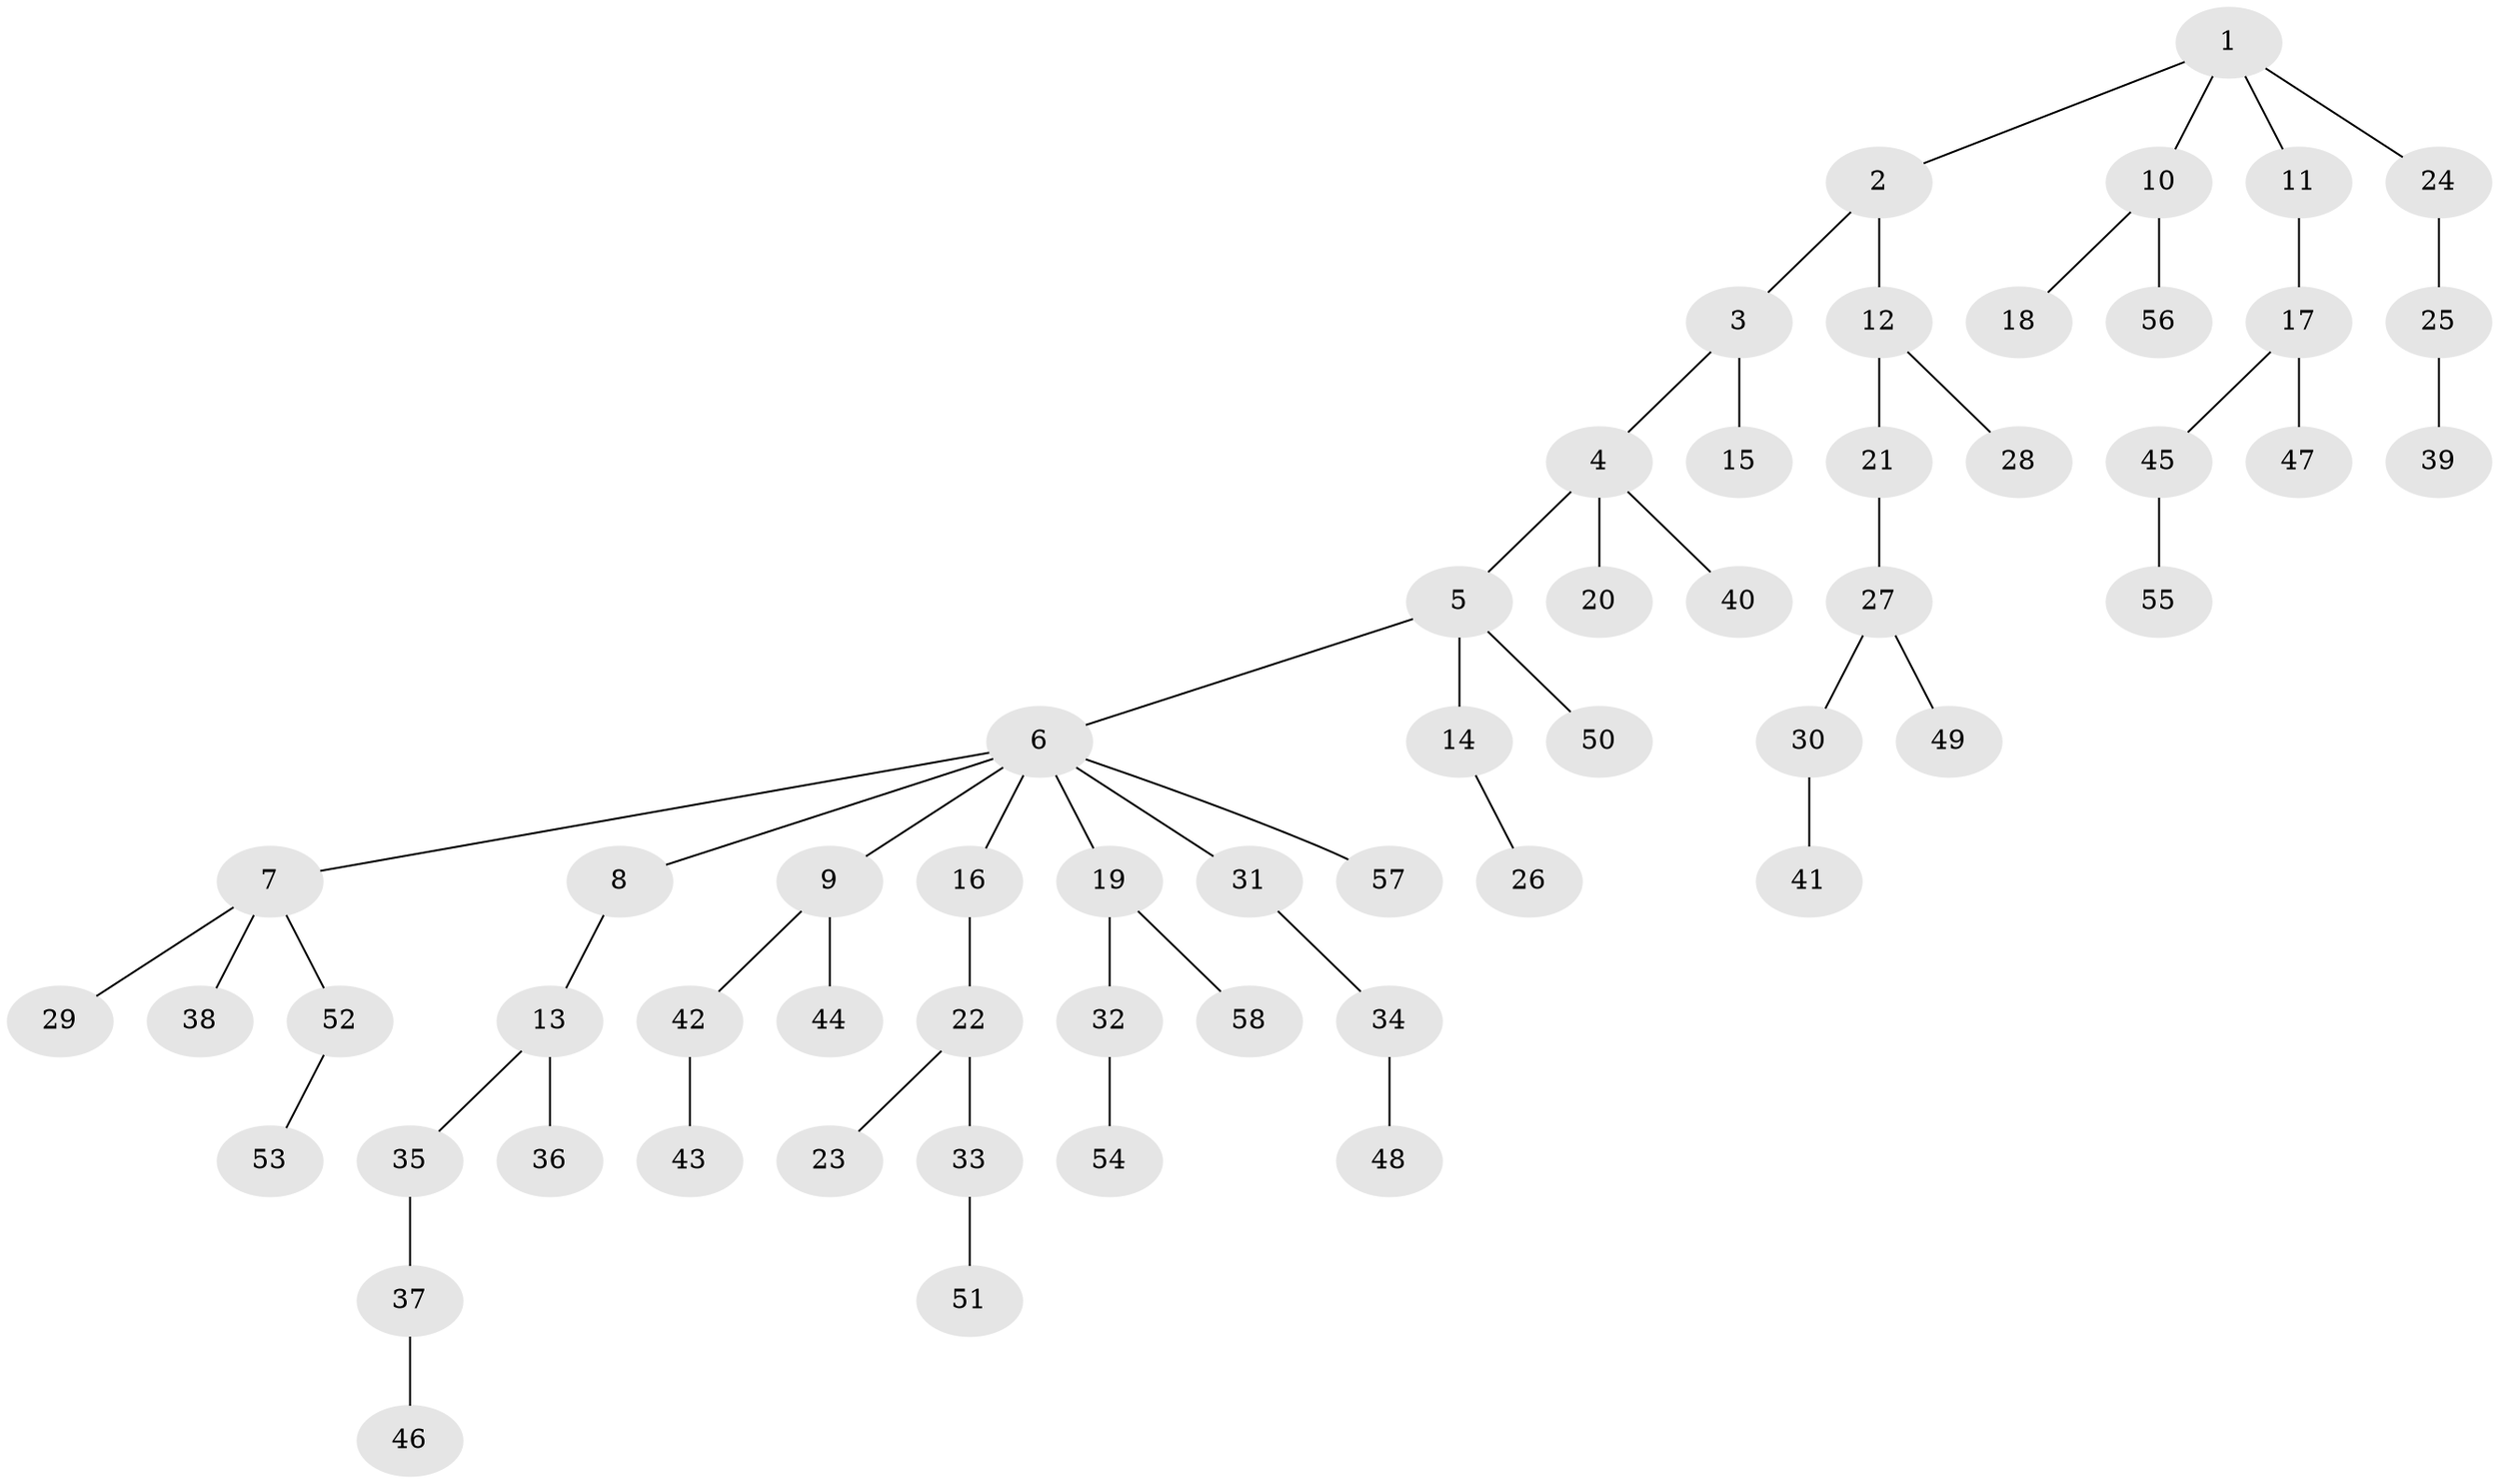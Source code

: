// coarse degree distribution, {4: 0.034482758620689655, 5: 0.034482758620689655, 10: 0.034482758620689655, 2: 0.3793103448275862, 1: 0.5172413793103449}
// Generated by graph-tools (version 1.1) at 2025/19/03/04/25 18:19:18]
// undirected, 58 vertices, 57 edges
graph export_dot {
graph [start="1"]
  node [color=gray90,style=filled];
  1;
  2;
  3;
  4;
  5;
  6;
  7;
  8;
  9;
  10;
  11;
  12;
  13;
  14;
  15;
  16;
  17;
  18;
  19;
  20;
  21;
  22;
  23;
  24;
  25;
  26;
  27;
  28;
  29;
  30;
  31;
  32;
  33;
  34;
  35;
  36;
  37;
  38;
  39;
  40;
  41;
  42;
  43;
  44;
  45;
  46;
  47;
  48;
  49;
  50;
  51;
  52;
  53;
  54;
  55;
  56;
  57;
  58;
  1 -- 2;
  1 -- 10;
  1 -- 11;
  1 -- 24;
  2 -- 3;
  2 -- 12;
  3 -- 4;
  3 -- 15;
  4 -- 5;
  4 -- 20;
  4 -- 40;
  5 -- 6;
  5 -- 14;
  5 -- 50;
  6 -- 7;
  6 -- 8;
  6 -- 9;
  6 -- 16;
  6 -- 19;
  6 -- 31;
  6 -- 57;
  7 -- 29;
  7 -- 38;
  7 -- 52;
  8 -- 13;
  9 -- 42;
  9 -- 44;
  10 -- 18;
  10 -- 56;
  11 -- 17;
  12 -- 21;
  12 -- 28;
  13 -- 35;
  13 -- 36;
  14 -- 26;
  16 -- 22;
  17 -- 45;
  17 -- 47;
  19 -- 32;
  19 -- 58;
  21 -- 27;
  22 -- 23;
  22 -- 33;
  24 -- 25;
  25 -- 39;
  27 -- 30;
  27 -- 49;
  30 -- 41;
  31 -- 34;
  32 -- 54;
  33 -- 51;
  34 -- 48;
  35 -- 37;
  37 -- 46;
  42 -- 43;
  45 -- 55;
  52 -- 53;
}
